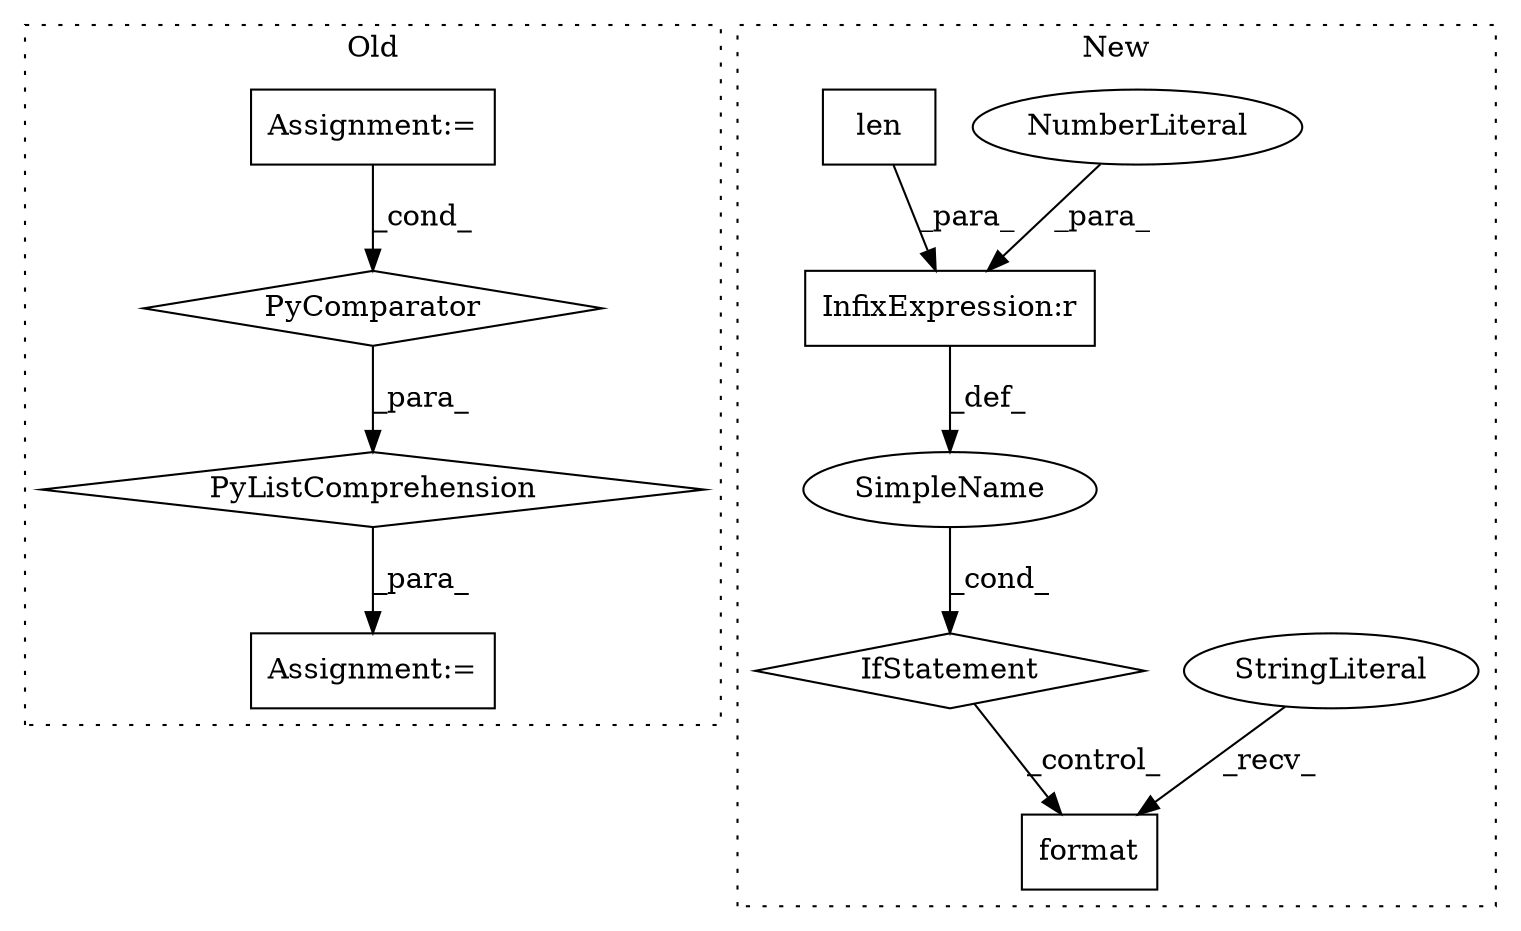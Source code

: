 digraph G {
subgraph cluster0 {
1 [label="PyListComprehension" a="109" s="6900" l="164" shape="diamond"];
4 [label="PyComparator" a="113" s="6992" l="59" shape="diamond"];
5 [label="Assignment:=" a="7" s="6992" l="59" shape="box"];
6 [label="Assignment:=" a="7" s="6883" l="17" shape="box"];
label = "Old";
style="dotted";
}
subgraph cluster1 {
2 [label="format" a="32" s="7412,7424" l="7,1" shape="box"];
3 [label="StringLiteral" a="45" s="7382" l="29" shape="ellipse"];
7 [label="IfStatement" a="25" s="7333,7357" l="4,2" shape="diamond"];
8 [label="SimpleName" a="42" s="" l="" shape="ellipse"];
9 [label="InfixExpression:r" a="27" s="7352" l="4" shape="box"];
10 [label="NumberLiteral" a="34" s="7356" l="1" shape="ellipse"];
11 [label="len" a="32" s="7337,7351" l="4,1" shape="box"];
label = "New";
style="dotted";
}
1 -> 6 [label="_para_"];
3 -> 2 [label="_recv_"];
4 -> 1 [label="_para_"];
5 -> 4 [label="_cond_"];
7 -> 2 [label="_control_"];
8 -> 7 [label="_cond_"];
9 -> 8 [label="_def_"];
10 -> 9 [label="_para_"];
11 -> 9 [label="_para_"];
}
